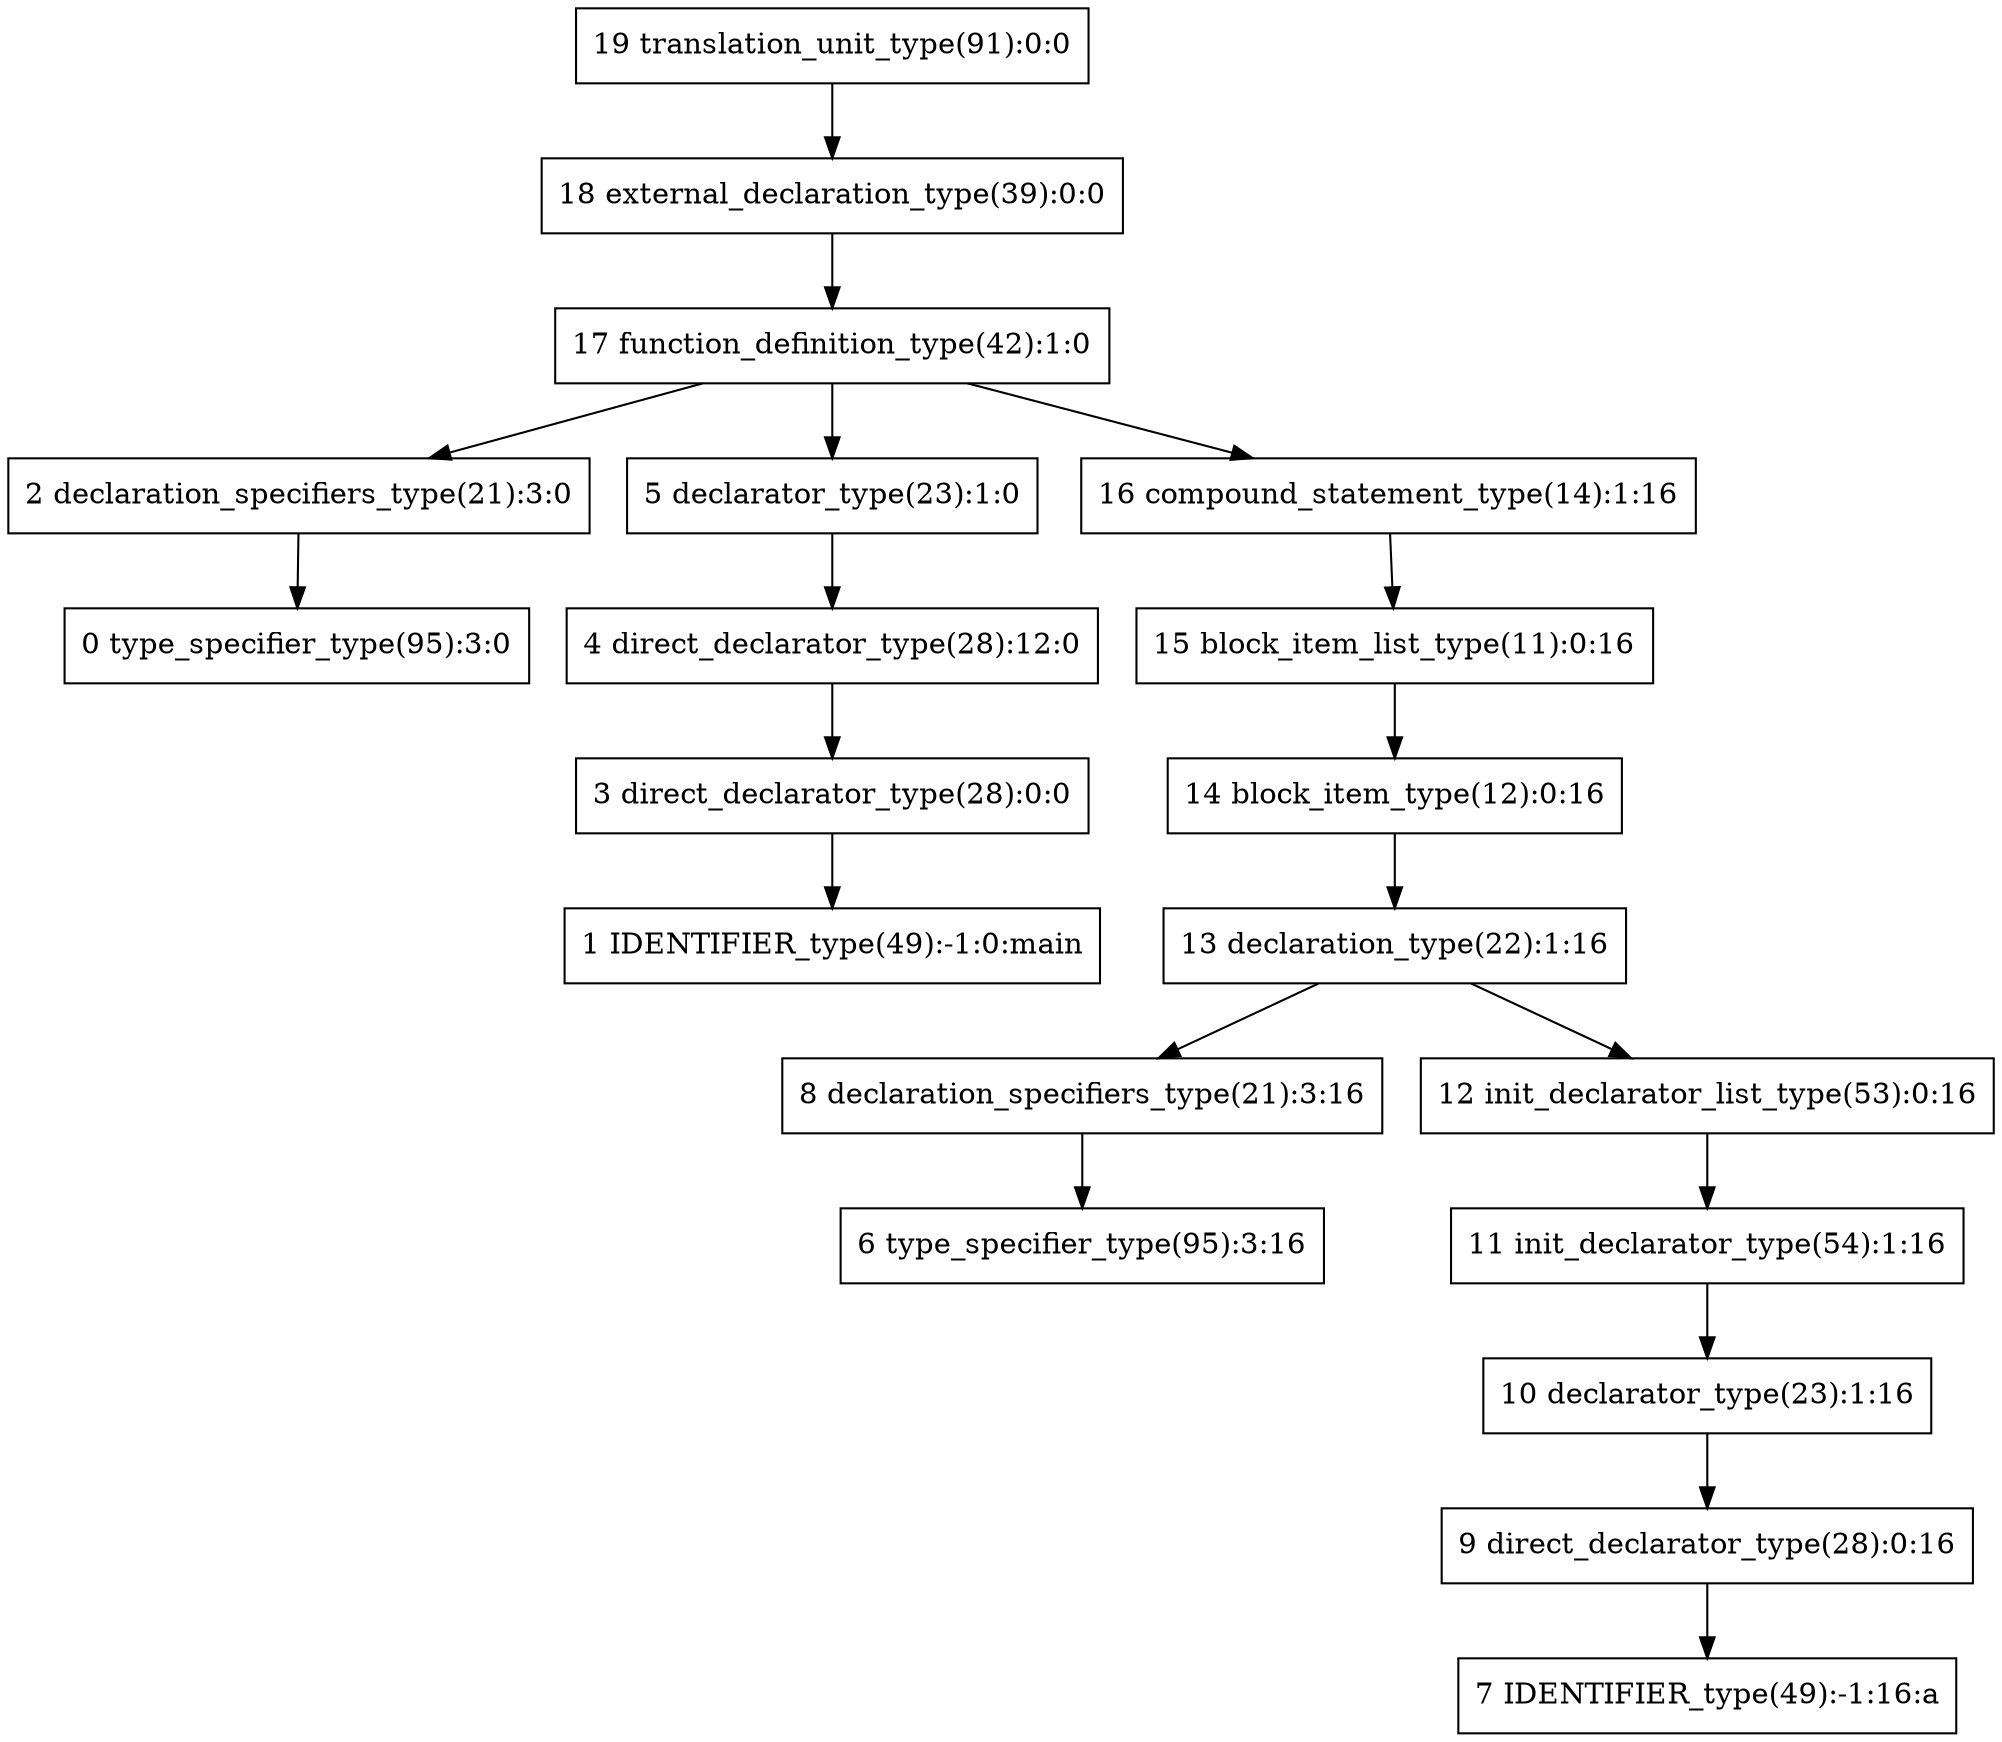 digraph G{
19[shape=box, label="19 translation_unit_type(91):0:0"];
18[shape=box, label="18 external_declaration_type(39):0:0"];
19->18;
18[shape=box, label="18 external_declaration_type(39):0:0"];
17[shape=box, label="17 function_definition_type(42):1:0"];
18->17;
17[shape=box, label="17 function_definition_type(42):1:0"];
2[shape=box, label="2 declaration_specifiers_type(21):3:0"];
17->2;
2[shape=box, label="2 declaration_specifiers_type(21):3:0"];
0[shape=box, label="0 type_specifier_type(95):3:0"];
2->0;
0[shape=box, label="0 type_specifier_type(95):3:0"];
5[shape=box, label="5 declarator_type(23):1:0"];
17->5;
5[shape=box, label="5 declarator_type(23):1:0"];
4[shape=box, label="4 direct_declarator_type(28):12:0"];
5->4;
4[shape=box, label="4 direct_declarator_type(28):12:0"];
3[shape=box, label="3 direct_declarator_type(28):0:0"];
4->3;
3[shape=box, label="3 direct_declarator_type(28):0:0"];
1[shape=box, label="1 IDENTIFIER_type(49):-1:0:main"];
3->1;
1[shape=box, label="1 IDENTIFIER_type(49):-1:0:main"];
16[shape=box, label="16 compound_statement_type(14):1:16"];
17->16;
16[shape=box, label="16 compound_statement_type(14):1:16"];
15[shape=box, label="15 block_item_list_type(11):0:16"];
16->15;
15[shape=box, label="15 block_item_list_type(11):0:16"];
14[shape=box, label="14 block_item_type(12):0:16"];
15->14;
14[shape=box, label="14 block_item_type(12):0:16"];
13[shape=box, label="13 declaration_type(22):1:16"];
14->13;
13[shape=box, label="13 declaration_type(22):1:16"];
8[shape=box, label="8 declaration_specifiers_type(21):3:16"];
13->8;
8[shape=box, label="8 declaration_specifiers_type(21):3:16"];
6[shape=box, label="6 type_specifier_type(95):3:16"];
8->6;
6[shape=box, label="6 type_specifier_type(95):3:16"];
12[shape=box, label="12 init_declarator_list_type(53):0:16"];
13->12;
12[shape=box, label="12 init_declarator_list_type(53):0:16"];
11[shape=box, label="11 init_declarator_type(54):1:16"];
12->11;
11[shape=box, label="11 init_declarator_type(54):1:16"];
10[shape=box, label="10 declarator_type(23):1:16"];
11->10;
10[shape=box, label="10 declarator_type(23):1:16"];
9[shape=box, label="9 direct_declarator_type(28):0:16"];
10->9;
9[shape=box, label="9 direct_declarator_type(28):0:16"];
7[shape=box, label="7 IDENTIFIER_type(49):-1:16:a"];
9->7;
7[shape=box, label="7 IDENTIFIER_type(49):-1:16:a"];
}
